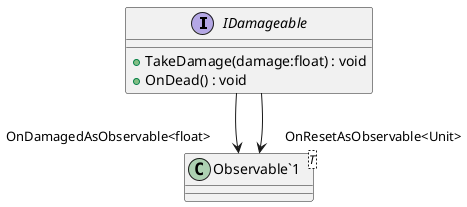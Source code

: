 @startuml
interface IDamageable {
    + TakeDamage(damage:float) : void
    + OnDead() : void
}
class "Observable`1"<T> {
}
IDamageable --> "OnDamagedAsObservable<float>" "Observable`1"
IDamageable --> "OnResetAsObservable<Unit>" "Observable`1"
@enduml
